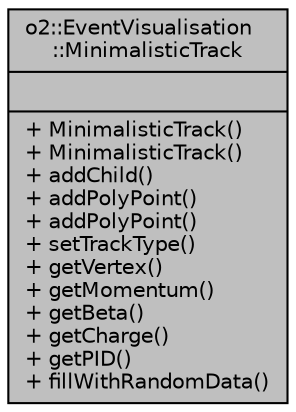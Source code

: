 digraph "o2::EventVisualisation::MinimalisticTrack"
{
 // INTERACTIVE_SVG=YES
  bgcolor="transparent";
  edge [fontname="Helvetica",fontsize="10",labelfontname="Helvetica",labelfontsize="10"];
  node [fontname="Helvetica",fontsize="10",shape=record];
  Node1 [label="{o2::EventVisualisation\l::MinimalisticTrack\n||+ MinimalisticTrack()\l+ MinimalisticTrack()\l+ addChild()\l+ addPolyPoint()\l+ addPolyPoint()\l+ setTrackType()\l+ getVertex()\l+ getMomentum()\l+ getBeta()\l+ getCharge()\l+ getPID()\l+ fillWithRandomData()\l}",height=0.2,width=0.4,color="black", fillcolor="grey75", style="filled" fontcolor="black"];
}
